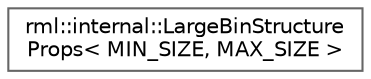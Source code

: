 digraph "类继承关系图"
{
 // LATEX_PDF_SIZE
  bgcolor="transparent";
  edge [fontname=Helvetica,fontsize=10,labelfontname=Helvetica,labelfontsize=10];
  node [fontname=Helvetica,fontsize=10,shape=box,height=0.2,width=0.4];
  rankdir="LR";
  Node0 [id="Node000000",label="rml::internal::LargeBinStructure\lProps\< MIN_SIZE, MAX_SIZE \>",height=0.2,width=0.4,color="grey40", fillcolor="white", style="filled",URL="$structrml_1_1internal_1_1_large_bin_structure_props.html",tooltip=" "];
}
